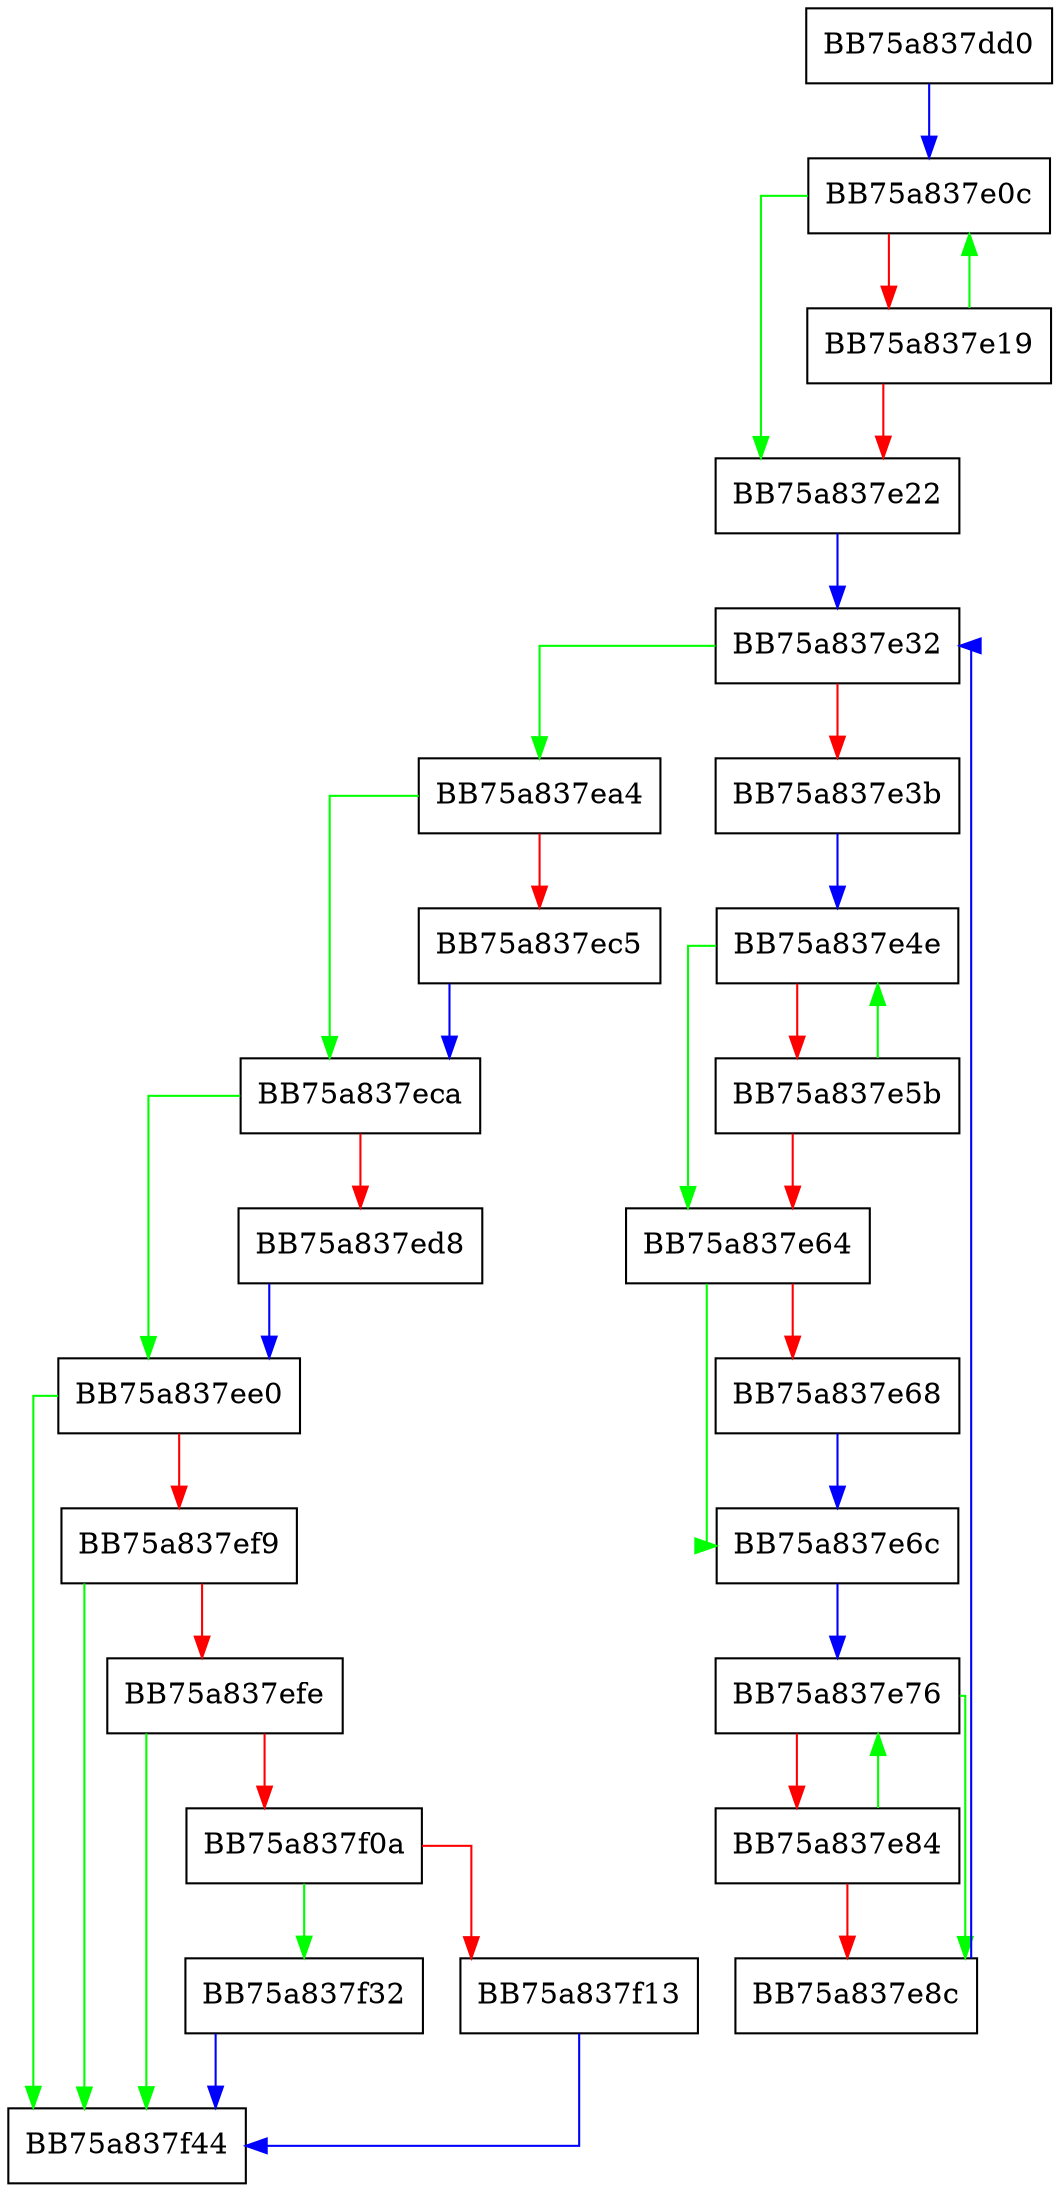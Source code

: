 digraph HandleAmsi {
  node [shape="box"];
  graph [splines=ortho];
  BB75a837dd0 -> BB75a837e0c [color="blue"];
  BB75a837e0c -> BB75a837e22 [color="green"];
  BB75a837e0c -> BB75a837e19 [color="red"];
  BB75a837e19 -> BB75a837e0c [color="green"];
  BB75a837e19 -> BB75a837e22 [color="red"];
  BB75a837e22 -> BB75a837e32 [color="blue"];
  BB75a837e32 -> BB75a837ea4 [color="green"];
  BB75a837e32 -> BB75a837e3b [color="red"];
  BB75a837e3b -> BB75a837e4e [color="blue"];
  BB75a837e4e -> BB75a837e64 [color="green"];
  BB75a837e4e -> BB75a837e5b [color="red"];
  BB75a837e5b -> BB75a837e4e [color="green"];
  BB75a837e5b -> BB75a837e64 [color="red"];
  BB75a837e64 -> BB75a837e6c [color="green"];
  BB75a837e64 -> BB75a837e68 [color="red"];
  BB75a837e68 -> BB75a837e6c [color="blue"];
  BB75a837e6c -> BB75a837e76 [color="blue"];
  BB75a837e76 -> BB75a837e8c [color="green"];
  BB75a837e76 -> BB75a837e84 [color="red"];
  BB75a837e84 -> BB75a837e76 [color="green"];
  BB75a837e84 -> BB75a837e8c [color="red"];
  BB75a837e8c -> BB75a837e32 [color="blue"];
  BB75a837ea4 -> BB75a837eca [color="green"];
  BB75a837ea4 -> BB75a837ec5 [color="red"];
  BB75a837ec5 -> BB75a837eca [color="blue"];
  BB75a837eca -> BB75a837ee0 [color="green"];
  BB75a837eca -> BB75a837ed8 [color="red"];
  BB75a837ed8 -> BB75a837ee0 [color="blue"];
  BB75a837ee0 -> BB75a837f44 [color="green"];
  BB75a837ee0 -> BB75a837ef9 [color="red"];
  BB75a837ef9 -> BB75a837f44 [color="green"];
  BB75a837ef9 -> BB75a837efe [color="red"];
  BB75a837efe -> BB75a837f44 [color="green"];
  BB75a837efe -> BB75a837f0a [color="red"];
  BB75a837f0a -> BB75a837f32 [color="green"];
  BB75a837f0a -> BB75a837f13 [color="red"];
  BB75a837f13 -> BB75a837f44 [color="blue"];
  BB75a837f32 -> BB75a837f44 [color="blue"];
}